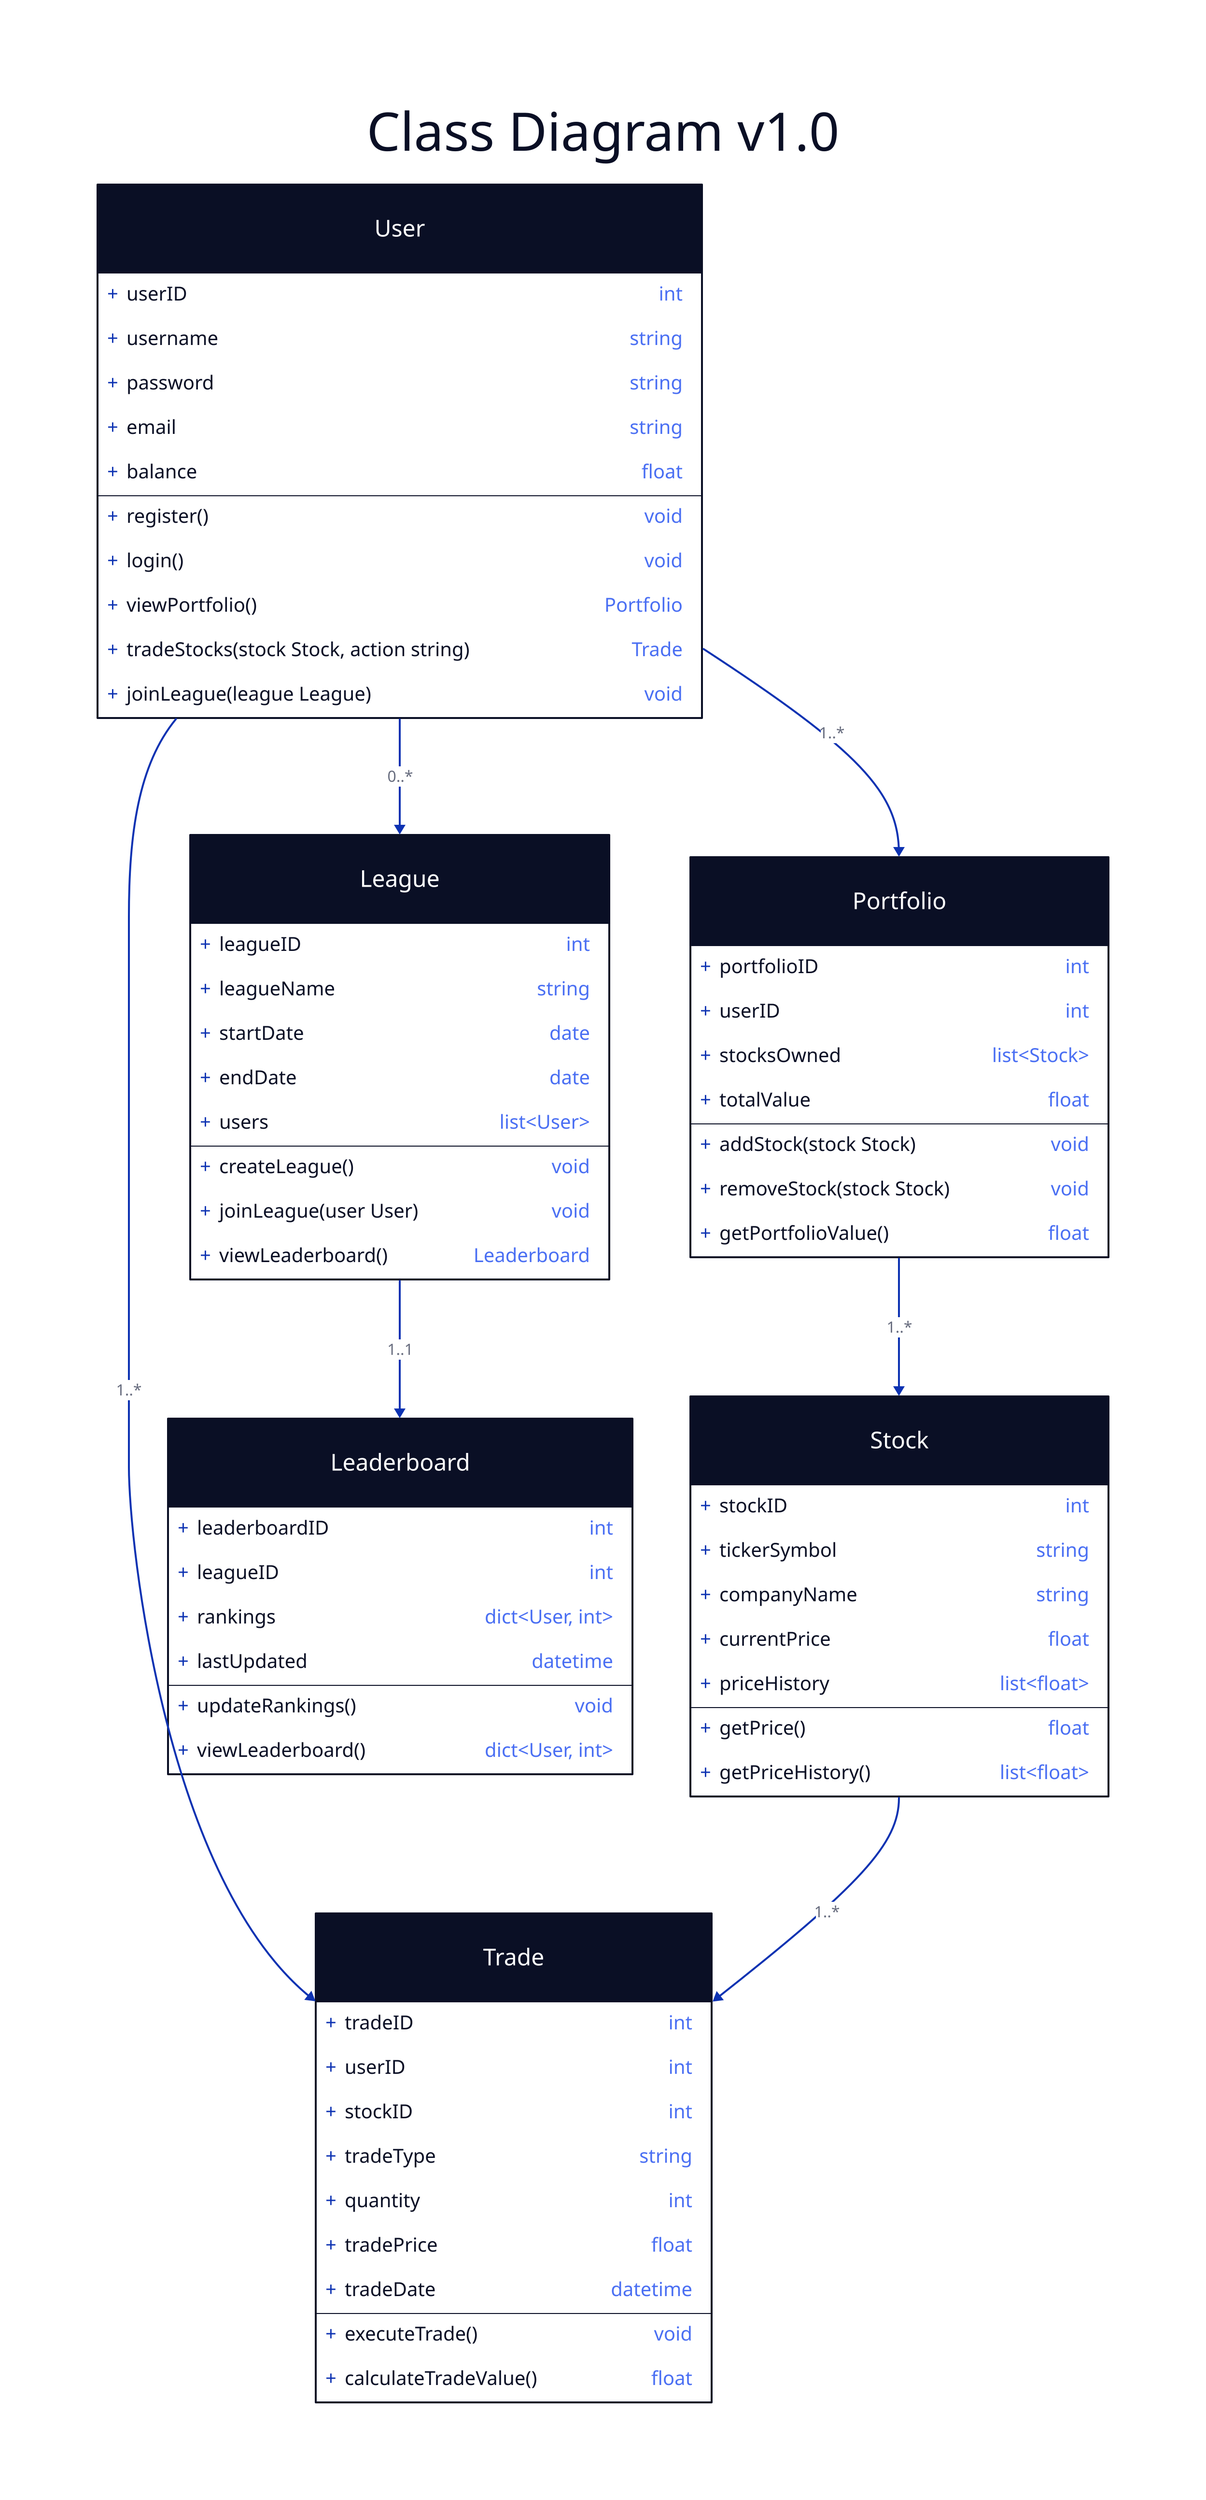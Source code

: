 # Class Diagram v1.0

title: "Class Diagram v1.0" {
    shape: text
    near: top-center
    style: {
      font-size: 55
    }
  }
  
  # ######################
  # #   Entities Setup  ##
  # ######################
  # Key:
  # + --> Public 
  # - --> Private
  # # --> Protected
  # 1..1: Exactly one. A one-to-one relationship.
  # 0..1: Zero or one. A nullable one-to-one relationship.
  # 1..*: One or more. A one-to-many relationship where at least one exists.
  # 0..*: Zero or more. A one-to-many relationship that allows for none to exist.
  # * or many: Many-to-many relationship, allowing multiple instances on both sides.
  
  User: {
    shape: class
    + userID: int
    + username: string
    + password: string
    + email: string
    + balance: float
  
    + register(): void
    + login(): void
    + viewPortfolio(): Portfolio
    + tradeStocks(stock Stock, action string): Trade
    + joinLeague(league League): void
  }
  
  Stock: {
    shape: class
    + stockID: int
    + tickerSymbol: string
    + companyName: string
    + currentPrice: float
    + priceHistory: list<float>
  
    + getPrice(): float
    + getPriceHistory(): list<float>
  }
  
  Portfolio: {
    shape: class
    + portfolioID: int
    + userID: int
    + stocksOwned: list<Stock>
    + totalValue: float
  
    + addStock(stock Stock): void
    + removeStock(stock Stock): void
    + getPortfolioValue(): float
  }
  
  Trade: {
    shape: class
    + tradeID: int
    + userID: int
    + stockID: int
    + tradeType: string
    + quantity: int
    + tradePrice: float
    + tradeDate: datetime
  
    + executeTrade(): void
    + calculateTradeValue(): float
  }
  
  League: {
    shape: class
    + leagueID: int
    + leagueName: string
    + startDate: date
    + endDate: date
    + users: list<User>
  
    + createLeague(): void
    + joinLeague(user User): void
    + viewLeaderboard(): Leaderboard
  }
  
  Leaderboard: {
    shape: class
    + leaderboardID: int
    + leagueID: int
    + rankings: dict<User, int>
    + lastUpdated: datetime
  
    + updateRankings(): void
    + viewLeaderboard(): dict<User, int>
  }
  
  # ######################
  # #    Entities End   ##
  # ######################
  
  User -> Portfolio: "1..*"
  Portfolio -> Stock: "1..*"
  User -> Trade: "1..*"
  Stock -> Trade: "1..*"
  User -> League: "0..*"
  League -> Leaderboard: "1..1"
  